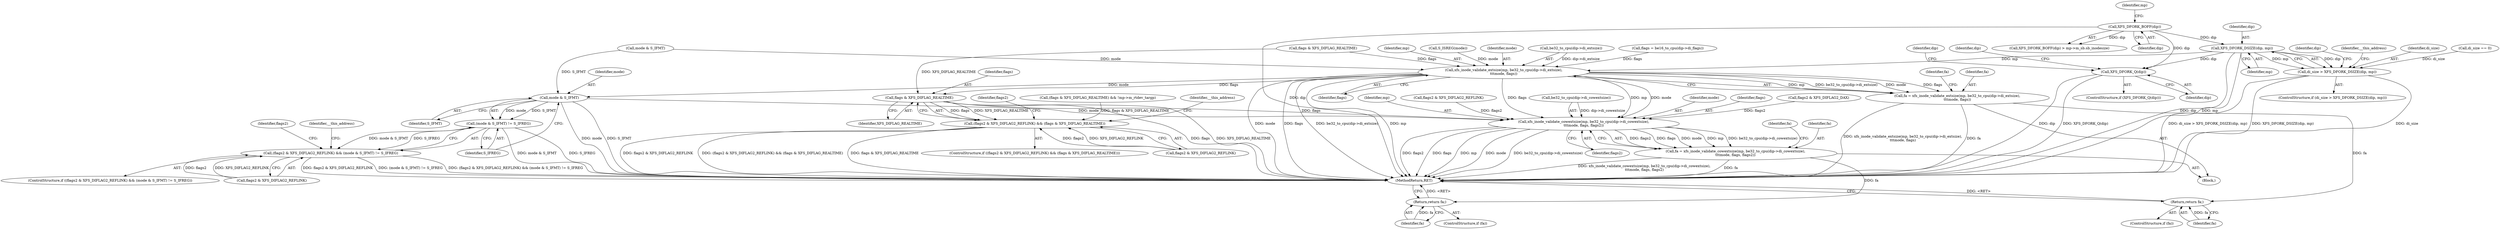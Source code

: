 digraph "1_linux_23fcb3340d033d9f081e21e6c12c2db7eaa541d3@del" {
"1000311" [label="(Call,XFS_DFORK_DSIZE(dip, mp))"];
"1000248" [label="(Call,XFS_DFORK_BOFF(dip))"];
"1000309" [label="(Call,di_size > XFS_DFORK_DSIZE(dip, mp))"];
"1000335" [label="(Call,XFS_DFORK_Q(dip))"];
"1000377" [label="(Call,xfs_inode_validate_extsize(mp, be32_to_cpu(dip->di_extsize),\n\t\t\tmode, flags))"];
"1000375" [label="(Call,fa = xfs_inode_validate_extsize(mp, be32_to_cpu(dip->di_extsize),\n\t\t\tmode, flags))"];
"1000387" [label="(Return,return fa;)"];
"1000424" [label="(Call,mode & S_IFMT)"];
"1000423" [label="(Call,(mode & S_IFMT) != S_IFREG)"];
"1000419" [label="(Call,(flags2 & XFS_DIFLAG2_REFLINK) && (mode & S_IFMT) != S_IFREG)"];
"1000452" [label="(Call,xfs_inode_validate_cowextsize(mp, be32_to_cpu(dip->di_cowextsize),\n\t\t\tmode, flags, flags2))"];
"1000450" [label="(Call,fa = xfs_inode_validate_cowextsize(mp, be32_to_cpu(dip->di_cowextsize),\n\t\t\tmode, flags, flags2))"];
"1000463" [label="(Return,return fa;)"];
"1000435" [label="(Call,flags & XFS_DIFLAG_REALTIME)"];
"1000431" [label="(Call,(flags2 & XFS_DIFLAG2_REFLINK) && (flags & XFS_DIFLAG_REALTIME))"];
"1000313" [label="(Identifier,mp)"];
"1000311" [label="(Call,XFS_DFORK_DSIZE(dip, mp))"];
"1000437" [label="(Identifier,XFS_DIFLAG_REALTIME)"];
"1000454" [label="(Call,be32_to_cpu(dip->di_cowextsize))"];
"1000424" [label="(Call,mode & S_IFMT)"];
"1000248" [label="(Call,XFS_DFORK_BOFF(dip))"];
"1000427" [label="(Identifier,S_IFREG)"];
"1000308" [label="(ControlStructure,if (di_size > XFS_DFORK_DSIZE(dip, mp)))"];
"1000432" [label="(Call,flags2 & XFS_DIFLAG2_REFLINK)"];
"1000377" [label="(Call,xfs_inode_validate_extsize(mp, be32_to_cpu(dip->di_extsize),\n\t\t\tmode, flags))"];
"1000423" [label="(Call,(mode & S_IFMT) != S_IFREG)"];
"1000277" [label="(Call,mode & S_IFMT)"];
"1000425" [label="(Identifier,mode)"];
"1000378" [label="(Identifier,mp)"];
"1000452" [label="(Call,xfs_inode_validate_cowextsize(mp, be32_to_cpu(dip->di_cowextsize),\n\t\t\tmode, flags, flags2))"];
"1000433" [label="(Identifier,flags2)"];
"1000450" [label="(Call,fa = xfs_inode_validate_cowextsize(mp, be32_to_cpu(dip->di_cowextsize),\n\t\t\tmode, flags, flags2))"];
"1000464" [label="(Identifier,fa)"];
"1000266" [label="(Call,(flags & XFS_DIFLAG_REALTIME) && !mp->m_rtdev_targp)"];
"1000387" [label="(Return,return fa;)"];
"1000375" [label="(Call,fa = xfs_inode_validate_extsize(mp, be32_to_cpu(dip->di_extsize),\n\t\t\tmode, flags))"];
"1000121" [label="(Block,)"];
"1000426" [label="(Identifier,S_IFMT)"];
"1000419" [label="(Call,(flags2 & XFS_DIFLAG2_REFLINK) && (mode & S_IFMT) != S_IFREG)"];
"1000435" [label="(Call,flags & XFS_DIFLAG_REALTIME)"];
"1000385" [label="(ControlStructure,if (fa))"];
"1000252" [label="(Identifier,mp)"];
"1000436" [label="(Identifier,flags)"];
"1000376" [label="(Identifier,fa)"];
"1000467" [label="(MethodReturn,RET)"];
"1000312" [label="(Identifier,dip)"];
"1000304" [label="(Call,S_ISREG(mode))"];
"1000384" [label="(Identifier,flags)"];
"1000418" [label="(ControlStructure,if ((flags2 & XFS_DIFLAG2_REFLINK) && (mode & S_IFMT) != S_IFREG))"];
"1000340" [label="(Identifier,dip)"];
"1000335" [label="(Call,XFS_DFORK_Q(dip))"];
"1000458" [label="(Identifier,mode)"];
"1000459" [label="(Identifier,flags)"];
"1000309" [label="(Call,di_size > XFS_DFORK_DSIZE(dip, mp))"];
"1000383" [label="(Identifier,mode)"];
"1000445" [label="(Call,flags2 & XFS_DIFLAG2_DAX)"];
"1000318" [label="(Identifier,dip)"];
"1000463" [label="(Return,return fa;)"];
"1000334" [label="(ControlStructure,if (XFS_DFORK_Q(dip)))"];
"1000315" [label="(Identifier,__this_address)"];
"1000386" [label="(Identifier,fa)"];
"1000462" [label="(Identifier,fa)"];
"1000453" [label="(Identifier,mp)"];
"1000310" [label="(Identifier,di_size)"];
"1000460" [label="(Identifier,flags2)"];
"1000336" [label="(Identifier,dip)"];
"1000247" [label="(Call,XFS_DFORK_BOFF(dip) > mp->m_sb.sb_inodesize)"];
"1000430" [label="(ControlStructure,if ((flags2 & XFS_DIFLAG2_REFLINK) && (flags & XFS_DIFLAG_REALTIME)))"];
"1000420" [label="(Call,flags2 & XFS_DIFLAG2_REFLINK)"];
"1000431" [label="(Call,(flags2 & XFS_DIFLAG2_REFLINK) && (flags & XFS_DIFLAG_REALTIME))"];
"1000388" [label="(Identifier,fa)"];
"1000451" [label="(Identifier,fa)"];
"1000267" [label="(Call,flags & XFS_DIFLAG_REALTIME)"];
"1000379" [label="(Call,be32_to_cpu(dip->di_extsize))"];
"1000257" [label="(Call,flags = be16_to_cpu(dip->di_flags))"];
"1000439" [label="(Identifier,__this_address)"];
"1000461" [label="(ControlStructure,if (fa))"];
"1000429" [label="(Identifier,__this_address)"];
"1000443" [label="(Identifier,flags2)"];
"1000360" [label="(Identifier,dip)"];
"1000249" [label="(Identifier,dip)"];
"1000220" [label="(Call,di_size == 0)"];
"1000442" [label="(Call,flags2 & XFS_DIFLAG2_REFLINK)"];
"1000311" -> "1000309"  [label="AST: "];
"1000311" -> "1000313"  [label="CFG: "];
"1000312" -> "1000311"  [label="AST: "];
"1000313" -> "1000311"  [label="AST: "];
"1000309" -> "1000311"  [label="CFG: "];
"1000311" -> "1000467"  [label="DDG: dip"];
"1000311" -> "1000467"  [label="DDG: mp"];
"1000311" -> "1000309"  [label="DDG: dip"];
"1000311" -> "1000309"  [label="DDG: mp"];
"1000248" -> "1000311"  [label="DDG: dip"];
"1000311" -> "1000335"  [label="DDG: dip"];
"1000311" -> "1000377"  [label="DDG: mp"];
"1000248" -> "1000247"  [label="AST: "];
"1000248" -> "1000249"  [label="CFG: "];
"1000249" -> "1000248"  [label="AST: "];
"1000252" -> "1000248"  [label="CFG: "];
"1000248" -> "1000467"  [label="DDG: dip"];
"1000248" -> "1000247"  [label="DDG: dip"];
"1000248" -> "1000335"  [label="DDG: dip"];
"1000309" -> "1000308"  [label="AST: "];
"1000310" -> "1000309"  [label="AST: "];
"1000315" -> "1000309"  [label="CFG: "];
"1000318" -> "1000309"  [label="CFG: "];
"1000309" -> "1000467"  [label="DDG: di_size"];
"1000309" -> "1000467"  [label="DDG: di_size > XFS_DFORK_DSIZE(dip, mp)"];
"1000309" -> "1000467"  [label="DDG: XFS_DFORK_DSIZE(dip, mp)"];
"1000220" -> "1000309"  [label="DDG: di_size"];
"1000335" -> "1000334"  [label="AST: "];
"1000335" -> "1000336"  [label="CFG: "];
"1000336" -> "1000335"  [label="AST: "];
"1000340" -> "1000335"  [label="CFG: "];
"1000360" -> "1000335"  [label="CFG: "];
"1000335" -> "1000467"  [label="DDG: dip"];
"1000335" -> "1000467"  [label="DDG: XFS_DFORK_Q(dip)"];
"1000377" -> "1000375"  [label="AST: "];
"1000377" -> "1000384"  [label="CFG: "];
"1000378" -> "1000377"  [label="AST: "];
"1000379" -> "1000377"  [label="AST: "];
"1000383" -> "1000377"  [label="AST: "];
"1000384" -> "1000377"  [label="AST: "];
"1000375" -> "1000377"  [label="CFG: "];
"1000377" -> "1000467"  [label="DDG: mode"];
"1000377" -> "1000467"  [label="DDG: flags"];
"1000377" -> "1000467"  [label="DDG: be32_to_cpu(dip->di_extsize)"];
"1000377" -> "1000467"  [label="DDG: mp"];
"1000377" -> "1000375"  [label="DDG: mp"];
"1000377" -> "1000375"  [label="DDG: be32_to_cpu(dip->di_extsize)"];
"1000377" -> "1000375"  [label="DDG: mode"];
"1000377" -> "1000375"  [label="DDG: flags"];
"1000379" -> "1000377"  [label="DDG: dip->di_extsize"];
"1000304" -> "1000377"  [label="DDG: mode"];
"1000277" -> "1000377"  [label="DDG: mode"];
"1000267" -> "1000377"  [label="DDG: flags"];
"1000257" -> "1000377"  [label="DDG: flags"];
"1000377" -> "1000424"  [label="DDG: mode"];
"1000377" -> "1000435"  [label="DDG: flags"];
"1000377" -> "1000452"  [label="DDG: mp"];
"1000377" -> "1000452"  [label="DDG: mode"];
"1000377" -> "1000452"  [label="DDG: flags"];
"1000375" -> "1000121"  [label="AST: "];
"1000376" -> "1000375"  [label="AST: "];
"1000386" -> "1000375"  [label="CFG: "];
"1000375" -> "1000467"  [label="DDG: fa"];
"1000375" -> "1000467"  [label="DDG: xfs_inode_validate_extsize(mp, be32_to_cpu(dip->di_extsize),\n\t\t\tmode, flags)"];
"1000375" -> "1000387"  [label="DDG: fa"];
"1000387" -> "1000385"  [label="AST: "];
"1000387" -> "1000388"  [label="CFG: "];
"1000388" -> "1000387"  [label="AST: "];
"1000467" -> "1000387"  [label="CFG: "];
"1000387" -> "1000467"  [label="DDG: <RET>"];
"1000388" -> "1000387"  [label="DDG: fa"];
"1000424" -> "1000423"  [label="AST: "];
"1000424" -> "1000426"  [label="CFG: "];
"1000425" -> "1000424"  [label="AST: "];
"1000426" -> "1000424"  [label="AST: "];
"1000427" -> "1000424"  [label="CFG: "];
"1000424" -> "1000467"  [label="DDG: S_IFMT"];
"1000424" -> "1000467"  [label="DDG: mode"];
"1000424" -> "1000423"  [label="DDG: mode"];
"1000424" -> "1000423"  [label="DDG: S_IFMT"];
"1000277" -> "1000424"  [label="DDG: S_IFMT"];
"1000424" -> "1000452"  [label="DDG: mode"];
"1000423" -> "1000419"  [label="AST: "];
"1000423" -> "1000427"  [label="CFG: "];
"1000427" -> "1000423"  [label="AST: "];
"1000419" -> "1000423"  [label="CFG: "];
"1000423" -> "1000467"  [label="DDG: S_IFREG"];
"1000423" -> "1000467"  [label="DDG: mode & S_IFMT"];
"1000423" -> "1000419"  [label="DDG: mode & S_IFMT"];
"1000423" -> "1000419"  [label="DDG: S_IFREG"];
"1000419" -> "1000418"  [label="AST: "];
"1000419" -> "1000420"  [label="CFG: "];
"1000420" -> "1000419"  [label="AST: "];
"1000429" -> "1000419"  [label="CFG: "];
"1000433" -> "1000419"  [label="CFG: "];
"1000419" -> "1000467"  [label="DDG: flags2 & XFS_DIFLAG2_REFLINK"];
"1000419" -> "1000467"  [label="DDG: (mode & S_IFMT) != S_IFREG"];
"1000419" -> "1000467"  [label="DDG: (flags2 & XFS_DIFLAG2_REFLINK) && (mode & S_IFMT) != S_IFREG"];
"1000420" -> "1000419"  [label="DDG: flags2"];
"1000420" -> "1000419"  [label="DDG: XFS_DIFLAG2_REFLINK"];
"1000452" -> "1000450"  [label="AST: "];
"1000452" -> "1000460"  [label="CFG: "];
"1000453" -> "1000452"  [label="AST: "];
"1000454" -> "1000452"  [label="AST: "];
"1000458" -> "1000452"  [label="AST: "];
"1000459" -> "1000452"  [label="AST: "];
"1000460" -> "1000452"  [label="AST: "];
"1000450" -> "1000452"  [label="CFG: "];
"1000452" -> "1000467"  [label="DDG: flags2"];
"1000452" -> "1000467"  [label="DDG: flags"];
"1000452" -> "1000467"  [label="DDG: mp"];
"1000452" -> "1000467"  [label="DDG: mode"];
"1000452" -> "1000467"  [label="DDG: be32_to_cpu(dip->di_cowextsize)"];
"1000452" -> "1000450"  [label="DDG: flags2"];
"1000452" -> "1000450"  [label="DDG: flags"];
"1000452" -> "1000450"  [label="DDG: mode"];
"1000452" -> "1000450"  [label="DDG: mp"];
"1000452" -> "1000450"  [label="DDG: be32_to_cpu(dip->di_cowextsize)"];
"1000454" -> "1000452"  [label="DDG: dip->di_cowextsize"];
"1000435" -> "1000452"  [label="DDG: flags"];
"1000442" -> "1000452"  [label="DDG: flags2"];
"1000445" -> "1000452"  [label="DDG: flags2"];
"1000450" -> "1000121"  [label="AST: "];
"1000451" -> "1000450"  [label="AST: "];
"1000462" -> "1000450"  [label="CFG: "];
"1000450" -> "1000467"  [label="DDG: xfs_inode_validate_cowextsize(mp, be32_to_cpu(dip->di_cowextsize),\n\t\t\tmode, flags, flags2)"];
"1000450" -> "1000467"  [label="DDG: fa"];
"1000450" -> "1000463"  [label="DDG: fa"];
"1000463" -> "1000461"  [label="AST: "];
"1000463" -> "1000464"  [label="CFG: "];
"1000464" -> "1000463"  [label="AST: "];
"1000467" -> "1000463"  [label="CFG: "];
"1000463" -> "1000467"  [label="DDG: <RET>"];
"1000464" -> "1000463"  [label="DDG: fa"];
"1000435" -> "1000431"  [label="AST: "];
"1000435" -> "1000437"  [label="CFG: "];
"1000436" -> "1000435"  [label="AST: "];
"1000437" -> "1000435"  [label="AST: "];
"1000431" -> "1000435"  [label="CFG: "];
"1000435" -> "1000467"  [label="DDG: flags"];
"1000435" -> "1000467"  [label="DDG: XFS_DIFLAG_REALTIME"];
"1000435" -> "1000431"  [label="DDG: flags"];
"1000435" -> "1000431"  [label="DDG: XFS_DIFLAG_REALTIME"];
"1000267" -> "1000435"  [label="DDG: XFS_DIFLAG_REALTIME"];
"1000431" -> "1000430"  [label="AST: "];
"1000431" -> "1000432"  [label="CFG: "];
"1000432" -> "1000431"  [label="AST: "];
"1000439" -> "1000431"  [label="CFG: "];
"1000443" -> "1000431"  [label="CFG: "];
"1000431" -> "1000467"  [label="DDG: flags2 & XFS_DIFLAG2_REFLINK"];
"1000431" -> "1000467"  [label="DDG: (flags2 & XFS_DIFLAG2_REFLINK) && (flags & XFS_DIFLAG_REALTIME)"];
"1000431" -> "1000467"  [label="DDG: flags & XFS_DIFLAG_REALTIME"];
"1000432" -> "1000431"  [label="DDG: flags2"];
"1000432" -> "1000431"  [label="DDG: XFS_DIFLAG2_REFLINK"];
"1000266" -> "1000431"  [label="DDG: flags & XFS_DIFLAG_REALTIME"];
}
